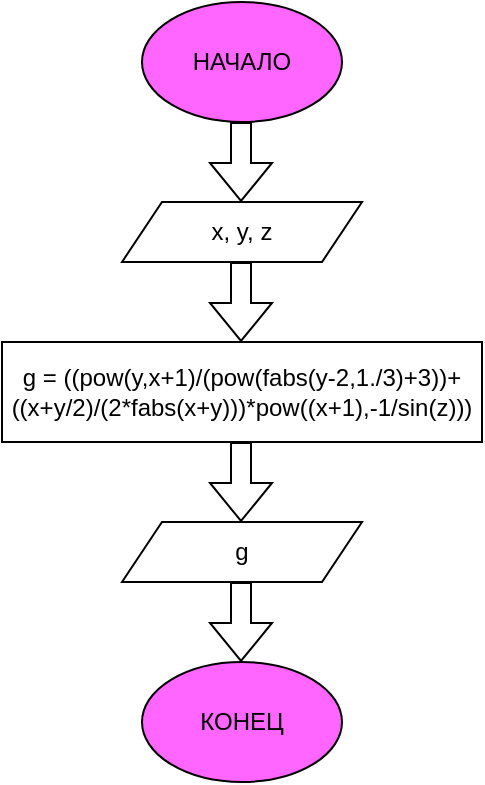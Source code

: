 <mxfile version="28.2.5">
  <diagram name="Страница — 1" id="XUgMvv5jfBpqzGYpp3AZ">
    <mxGraphModel dx="1042" dy="606" grid="1" gridSize="10" guides="1" tooltips="1" connect="1" arrows="1" fold="1" page="1" pageScale="1" pageWidth="827" pageHeight="1169" math="0" shadow="0">
      <root>
        <mxCell id="0" />
        <mxCell id="1" parent="0" />
        <mxCell id="DnT4BuIipQ7DQi0__Xu1-1" value="НАЧАЛО" style="ellipse;whiteSpace=wrap;html=1;fillColor=#FF66FF;" parent="1" vertex="1">
          <mxGeometry x="350" y="40" width="100" height="60" as="geometry" />
        </mxCell>
        <mxCell id="DnT4BuIipQ7DQi0__Xu1-2" value="" style="shape=flexArrow;endArrow=classic;html=1;rounded=0;" parent="1" edge="1">
          <mxGeometry width="50" height="50" relative="1" as="geometry">
            <mxPoint x="399.5" y="100" as="sourcePoint" />
            <mxPoint x="399.5" y="140" as="targetPoint" />
          </mxGeometry>
        </mxCell>
        <mxCell id="DnT4BuIipQ7DQi0__Xu1-9" value="КОНЕЦ" style="ellipse;whiteSpace=wrap;html=1;fillColor=#FF66FF;" parent="1" vertex="1">
          <mxGeometry x="350" y="370" width="100" height="60" as="geometry" />
        </mxCell>
        <mxCell id="Y2Rx7Xp44l0jd89tAetz-1" value="x, y, z" style="shape=parallelogram;perimeter=parallelogramPerimeter;whiteSpace=wrap;html=1;fixedSize=1;" vertex="1" parent="1">
          <mxGeometry x="340" y="140" width="120" height="30" as="geometry" />
        </mxCell>
        <mxCell id="Y2Rx7Xp44l0jd89tAetz-2" value="g = ((pow(y,x+1)/(pow(fabs(y-2,1./3)+3))+((x+y/2)/(2*fabs(x+y)))*pow((x+1),-1/sin(z)))" style="rounded=0;whiteSpace=wrap;html=1;" vertex="1" parent="1">
          <mxGeometry x="280" y="210" width="240" height="50" as="geometry" />
        </mxCell>
        <mxCell id="Y2Rx7Xp44l0jd89tAetz-3" value="" style="shape=flexArrow;endArrow=classic;html=1;rounded=0;" edge="1" parent="1">
          <mxGeometry width="50" height="50" relative="1" as="geometry">
            <mxPoint x="399.5" y="170" as="sourcePoint" />
            <mxPoint x="399.5" y="210" as="targetPoint" />
          </mxGeometry>
        </mxCell>
        <mxCell id="Y2Rx7Xp44l0jd89tAetz-4" value="" style="shape=flexArrow;endArrow=classic;html=1;rounded=0;" edge="1" parent="1">
          <mxGeometry width="50" height="50" relative="1" as="geometry">
            <mxPoint x="399.5" y="260" as="sourcePoint" />
            <mxPoint x="399.5" y="300" as="targetPoint" />
          </mxGeometry>
        </mxCell>
        <mxCell id="Y2Rx7Xp44l0jd89tAetz-5" value="g" style="shape=parallelogram;perimeter=parallelogramPerimeter;whiteSpace=wrap;html=1;fixedSize=1;" vertex="1" parent="1">
          <mxGeometry x="340" y="300" width="120" height="30" as="geometry" />
        </mxCell>
        <mxCell id="Y2Rx7Xp44l0jd89tAetz-6" value="" style="shape=flexArrow;endArrow=classic;html=1;rounded=0;" edge="1" parent="1">
          <mxGeometry width="50" height="50" relative="1" as="geometry">
            <mxPoint x="399.5" y="330" as="sourcePoint" />
            <mxPoint x="399.5" y="370" as="targetPoint" />
          </mxGeometry>
        </mxCell>
      </root>
    </mxGraphModel>
  </diagram>
</mxfile>
